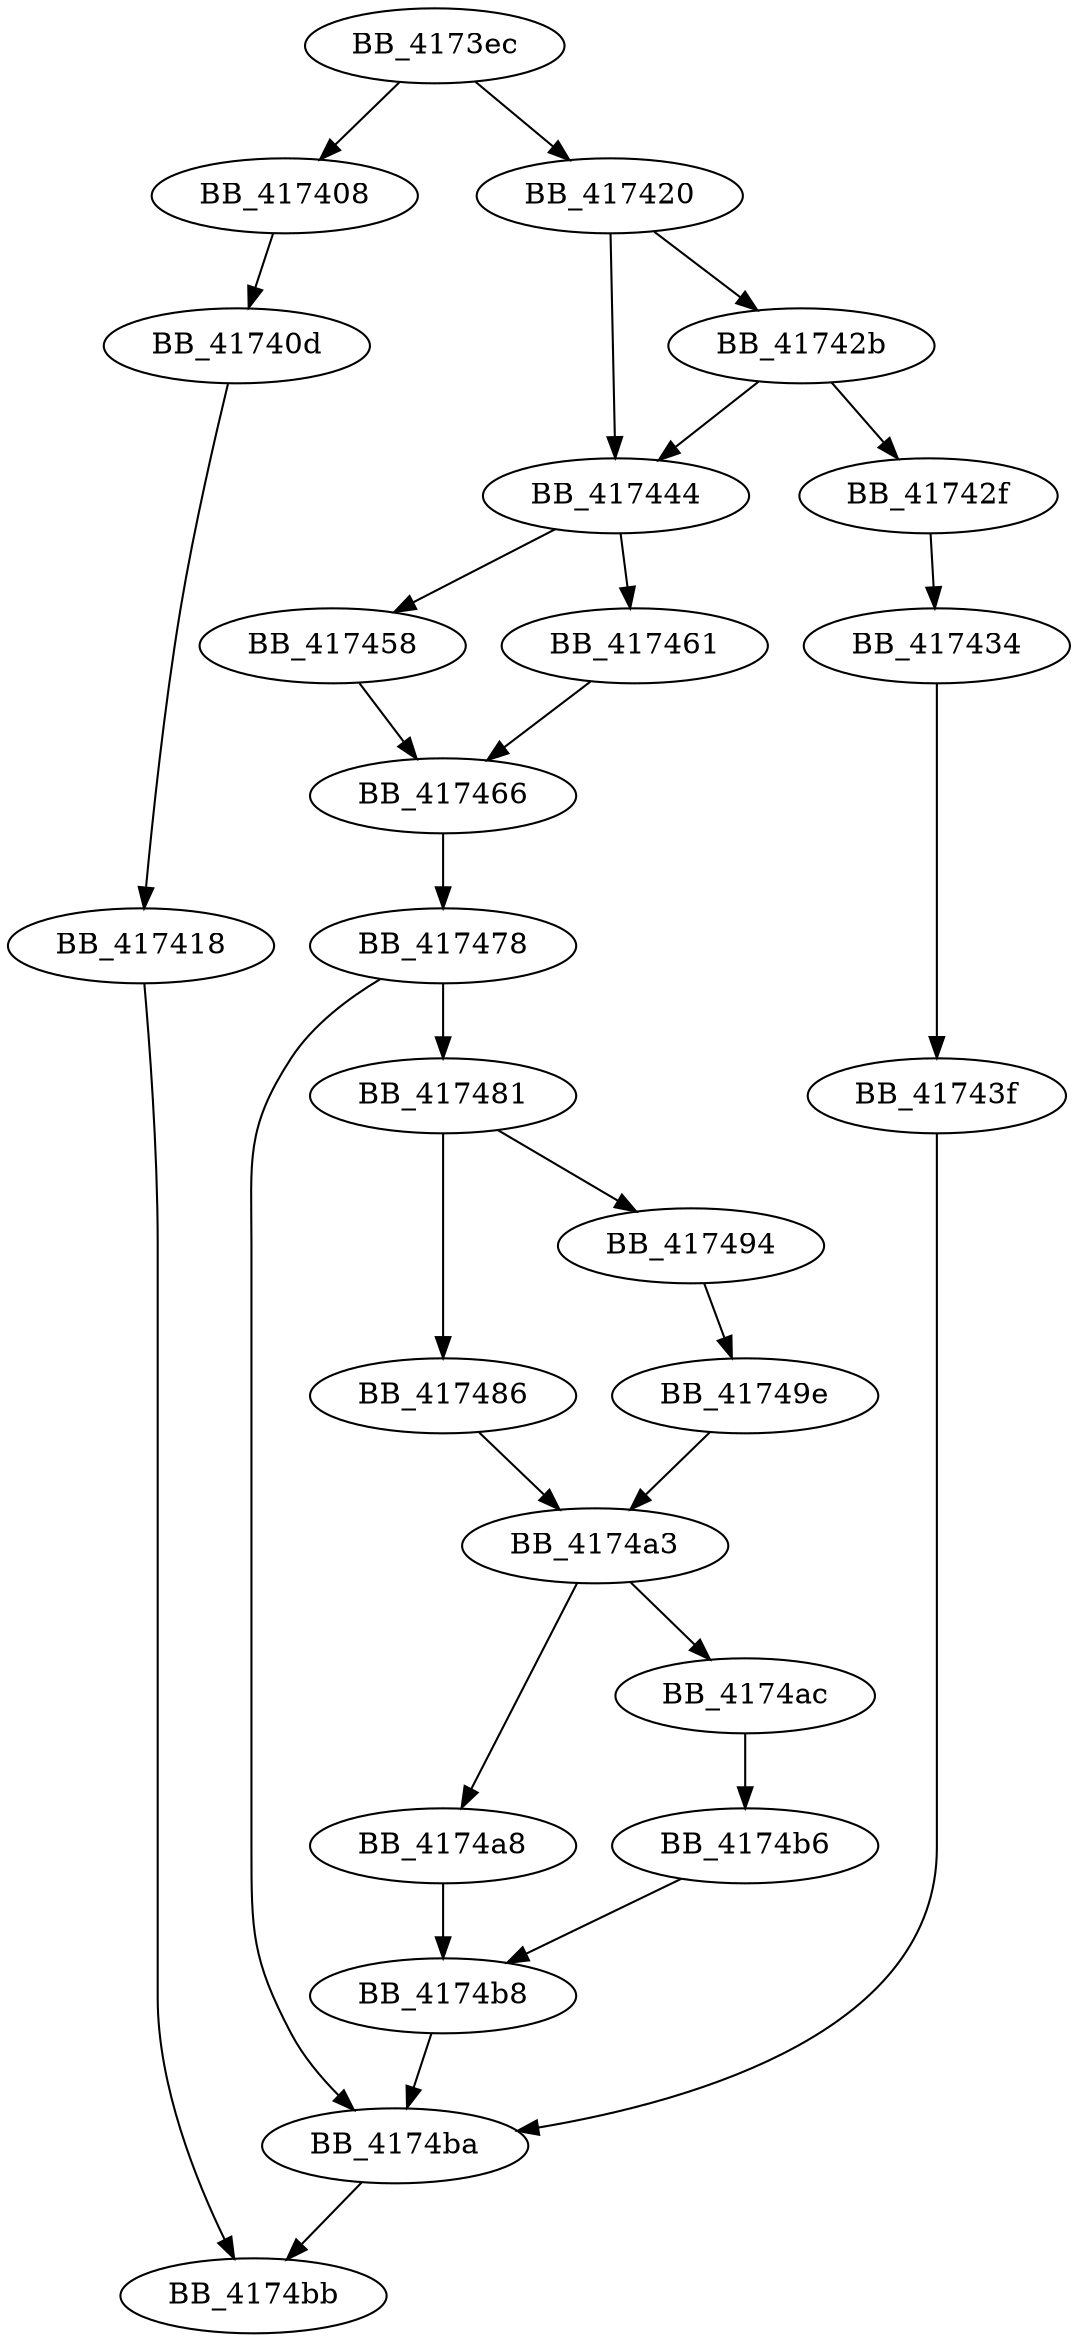 DiGraph __vsnwprintf_l{
BB_4173ec->BB_417408
BB_4173ec->BB_417420
BB_417408->BB_41740d
BB_41740d->BB_417418
BB_417418->BB_4174bb
BB_417420->BB_41742b
BB_417420->BB_417444
BB_41742b->BB_41742f
BB_41742b->BB_417444
BB_41742f->BB_417434
BB_417434->BB_41743f
BB_41743f->BB_4174ba
BB_417444->BB_417458
BB_417444->BB_417461
BB_417458->BB_417466
BB_417461->BB_417466
BB_417466->BB_417478
BB_417478->BB_417481
BB_417478->BB_4174ba
BB_417481->BB_417486
BB_417481->BB_417494
BB_417486->BB_4174a3
BB_417494->BB_41749e
BB_41749e->BB_4174a3
BB_4174a3->BB_4174a8
BB_4174a3->BB_4174ac
BB_4174a8->BB_4174b8
BB_4174ac->BB_4174b6
BB_4174b6->BB_4174b8
BB_4174b8->BB_4174ba
BB_4174ba->BB_4174bb
}
